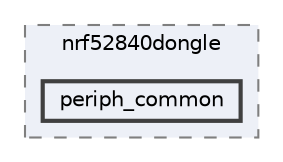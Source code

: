 digraph "/home/mj/Desktop/IoT-Chat-Digitalization/Dongle/gnrc_border_router/bin/nrf52840dongle/periph_common"
{
 // LATEX_PDF_SIZE
  bgcolor="transparent";
  edge [fontname=Helvetica,fontsize=10,labelfontname=Helvetica,labelfontsize=10];
  node [fontname=Helvetica,fontsize=10,shape=box,height=0.2,width=0.4];
  compound=true
  subgraph clusterdir_9941f7556d96a0e17fefe82cd217bc3a {
    graph [ bgcolor="#edf0f7", pencolor="grey50", label="nrf52840dongle", fontname=Helvetica,fontsize=10 style="filled,dashed", URL="dir_9941f7556d96a0e17fefe82cd217bc3a.html",tooltip=""]
  dir_52d1a631be0bc14e0cf16c1051e7f471 [label="periph_common", fillcolor="#edf0f7", color="grey25", style="filled,bold", URL="dir_52d1a631be0bc14e0cf16c1051e7f471.html",tooltip=""];
  }
}
